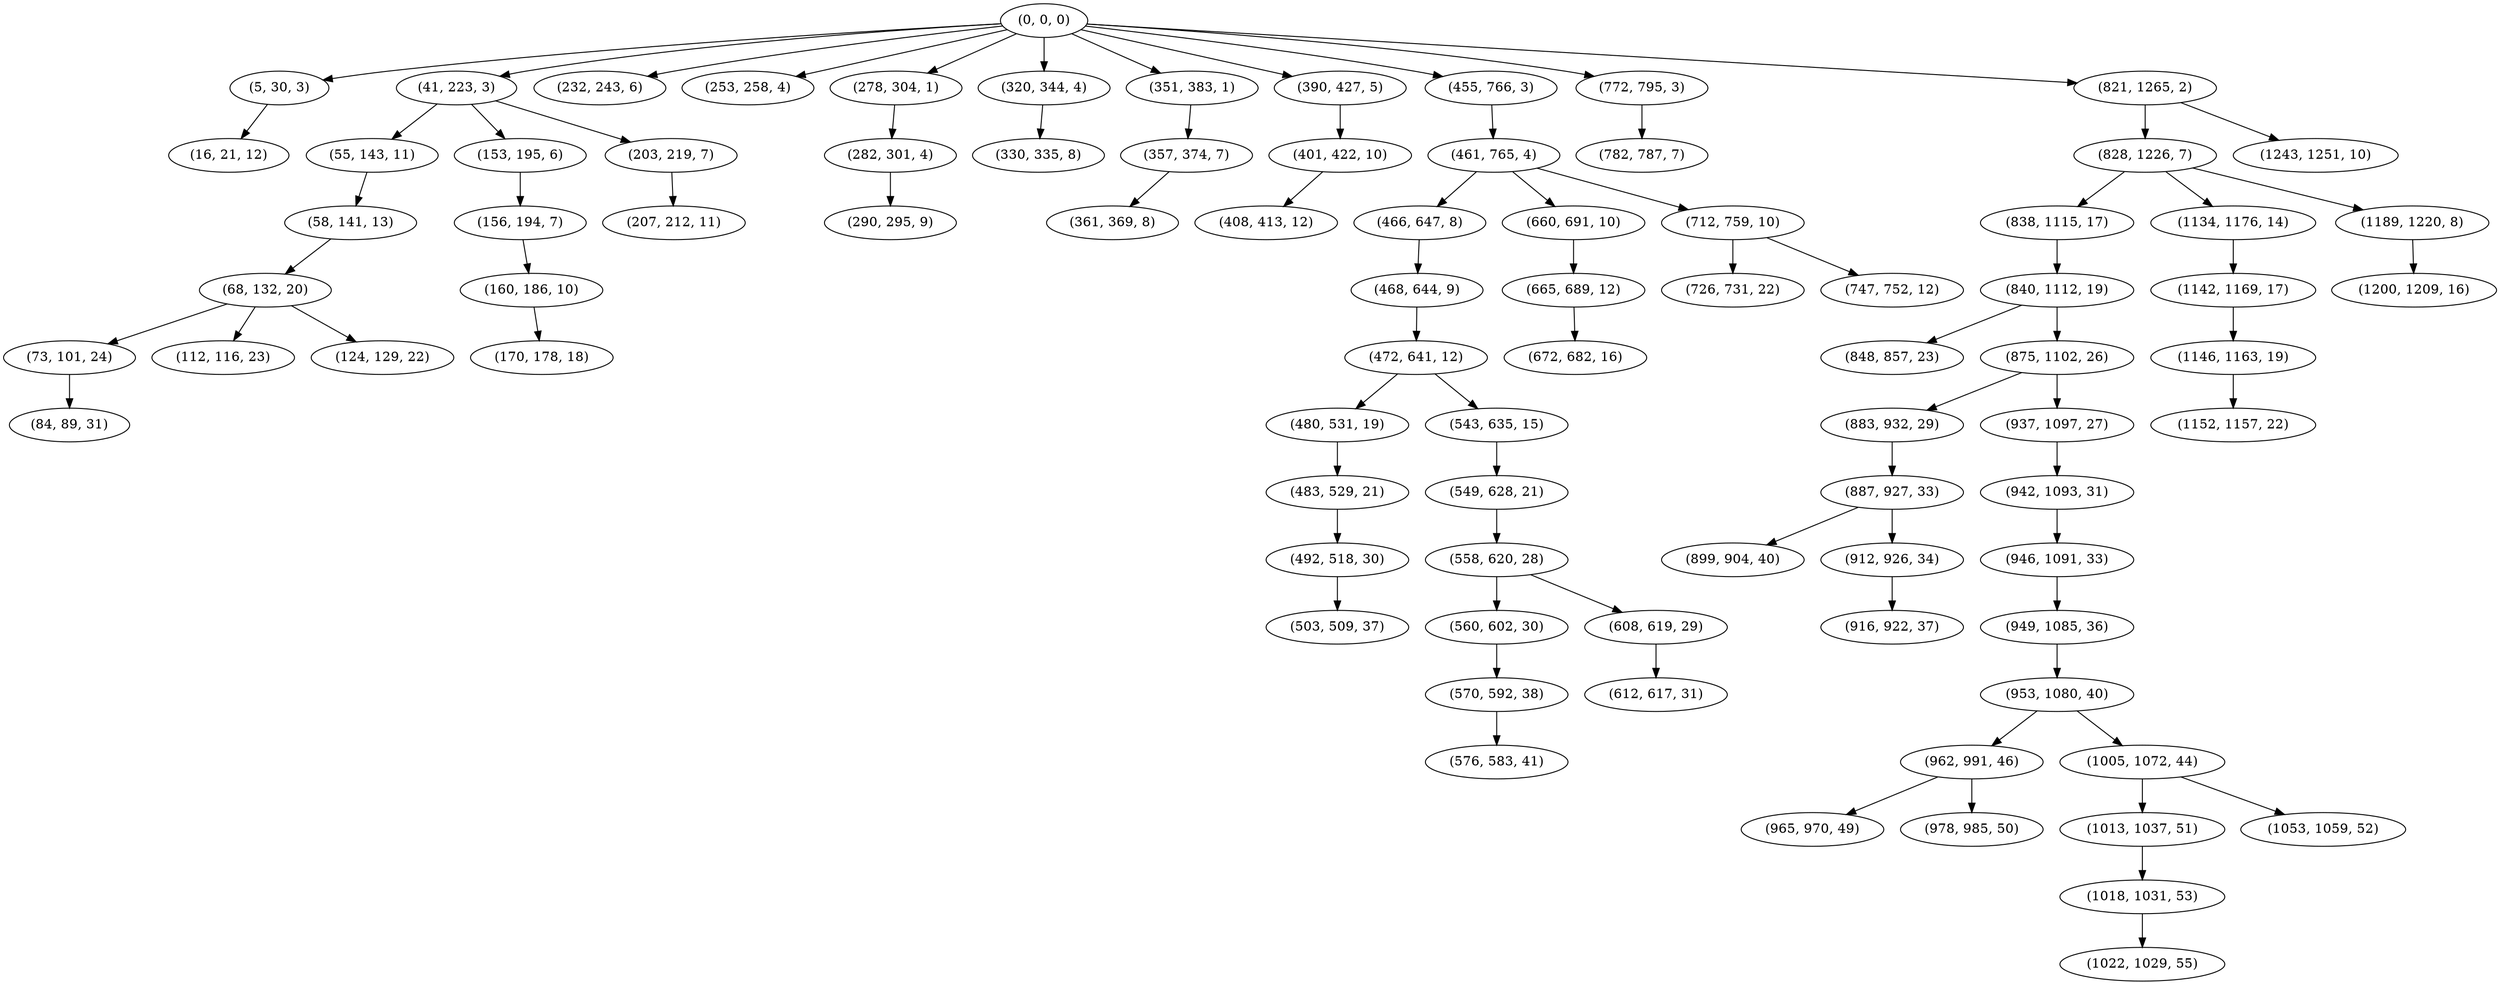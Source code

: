 digraph tree {
    "(0, 0, 0)";
    "(5, 30, 3)";
    "(16, 21, 12)";
    "(41, 223, 3)";
    "(55, 143, 11)";
    "(58, 141, 13)";
    "(68, 132, 20)";
    "(73, 101, 24)";
    "(84, 89, 31)";
    "(112, 116, 23)";
    "(124, 129, 22)";
    "(153, 195, 6)";
    "(156, 194, 7)";
    "(160, 186, 10)";
    "(170, 178, 18)";
    "(203, 219, 7)";
    "(207, 212, 11)";
    "(232, 243, 6)";
    "(253, 258, 4)";
    "(278, 304, 1)";
    "(282, 301, 4)";
    "(290, 295, 9)";
    "(320, 344, 4)";
    "(330, 335, 8)";
    "(351, 383, 1)";
    "(357, 374, 7)";
    "(361, 369, 8)";
    "(390, 427, 5)";
    "(401, 422, 10)";
    "(408, 413, 12)";
    "(455, 766, 3)";
    "(461, 765, 4)";
    "(466, 647, 8)";
    "(468, 644, 9)";
    "(472, 641, 12)";
    "(480, 531, 19)";
    "(483, 529, 21)";
    "(492, 518, 30)";
    "(503, 509, 37)";
    "(543, 635, 15)";
    "(549, 628, 21)";
    "(558, 620, 28)";
    "(560, 602, 30)";
    "(570, 592, 38)";
    "(576, 583, 41)";
    "(608, 619, 29)";
    "(612, 617, 31)";
    "(660, 691, 10)";
    "(665, 689, 12)";
    "(672, 682, 16)";
    "(712, 759, 10)";
    "(726, 731, 22)";
    "(747, 752, 12)";
    "(772, 795, 3)";
    "(782, 787, 7)";
    "(821, 1265, 2)";
    "(828, 1226, 7)";
    "(838, 1115, 17)";
    "(840, 1112, 19)";
    "(848, 857, 23)";
    "(875, 1102, 26)";
    "(883, 932, 29)";
    "(887, 927, 33)";
    "(899, 904, 40)";
    "(912, 926, 34)";
    "(916, 922, 37)";
    "(937, 1097, 27)";
    "(942, 1093, 31)";
    "(946, 1091, 33)";
    "(949, 1085, 36)";
    "(953, 1080, 40)";
    "(962, 991, 46)";
    "(965, 970, 49)";
    "(978, 985, 50)";
    "(1005, 1072, 44)";
    "(1013, 1037, 51)";
    "(1018, 1031, 53)";
    "(1022, 1029, 55)";
    "(1053, 1059, 52)";
    "(1134, 1176, 14)";
    "(1142, 1169, 17)";
    "(1146, 1163, 19)";
    "(1152, 1157, 22)";
    "(1189, 1220, 8)";
    "(1200, 1209, 16)";
    "(1243, 1251, 10)";
    "(0, 0, 0)" -> "(5, 30, 3)";
    "(0, 0, 0)" -> "(41, 223, 3)";
    "(0, 0, 0)" -> "(232, 243, 6)";
    "(0, 0, 0)" -> "(253, 258, 4)";
    "(0, 0, 0)" -> "(278, 304, 1)";
    "(0, 0, 0)" -> "(320, 344, 4)";
    "(0, 0, 0)" -> "(351, 383, 1)";
    "(0, 0, 0)" -> "(390, 427, 5)";
    "(0, 0, 0)" -> "(455, 766, 3)";
    "(0, 0, 0)" -> "(772, 795, 3)";
    "(0, 0, 0)" -> "(821, 1265, 2)";
    "(5, 30, 3)" -> "(16, 21, 12)";
    "(41, 223, 3)" -> "(55, 143, 11)";
    "(41, 223, 3)" -> "(153, 195, 6)";
    "(41, 223, 3)" -> "(203, 219, 7)";
    "(55, 143, 11)" -> "(58, 141, 13)";
    "(58, 141, 13)" -> "(68, 132, 20)";
    "(68, 132, 20)" -> "(73, 101, 24)";
    "(68, 132, 20)" -> "(112, 116, 23)";
    "(68, 132, 20)" -> "(124, 129, 22)";
    "(73, 101, 24)" -> "(84, 89, 31)";
    "(153, 195, 6)" -> "(156, 194, 7)";
    "(156, 194, 7)" -> "(160, 186, 10)";
    "(160, 186, 10)" -> "(170, 178, 18)";
    "(203, 219, 7)" -> "(207, 212, 11)";
    "(278, 304, 1)" -> "(282, 301, 4)";
    "(282, 301, 4)" -> "(290, 295, 9)";
    "(320, 344, 4)" -> "(330, 335, 8)";
    "(351, 383, 1)" -> "(357, 374, 7)";
    "(357, 374, 7)" -> "(361, 369, 8)";
    "(390, 427, 5)" -> "(401, 422, 10)";
    "(401, 422, 10)" -> "(408, 413, 12)";
    "(455, 766, 3)" -> "(461, 765, 4)";
    "(461, 765, 4)" -> "(466, 647, 8)";
    "(461, 765, 4)" -> "(660, 691, 10)";
    "(461, 765, 4)" -> "(712, 759, 10)";
    "(466, 647, 8)" -> "(468, 644, 9)";
    "(468, 644, 9)" -> "(472, 641, 12)";
    "(472, 641, 12)" -> "(480, 531, 19)";
    "(472, 641, 12)" -> "(543, 635, 15)";
    "(480, 531, 19)" -> "(483, 529, 21)";
    "(483, 529, 21)" -> "(492, 518, 30)";
    "(492, 518, 30)" -> "(503, 509, 37)";
    "(543, 635, 15)" -> "(549, 628, 21)";
    "(549, 628, 21)" -> "(558, 620, 28)";
    "(558, 620, 28)" -> "(560, 602, 30)";
    "(558, 620, 28)" -> "(608, 619, 29)";
    "(560, 602, 30)" -> "(570, 592, 38)";
    "(570, 592, 38)" -> "(576, 583, 41)";
    "(608, 619, 29)" -> "(612, 617, 31)";
    "(660, 691, 10)" -> "(665, 689, 12)";
    "(665, 689, 12)" -> "(672, 682, 16)";
    "(712, 759, 10)" -> "(726, 731, 22)";
    "(712, 759, 10)" -> "(747, 752, 12)";
    "(772, 795, 3)" -> "(782, 787, 7)";
    "(821, 1265, 2)" -> "(828, 1226, 7)";
    "(821, 1265, 2)" -> "(1243, 1251, 10)";
    "(828, 1226, 7)" -> "(838, 1115, 17)";
    "(828, 1226, 7)" -> "(1134, 1176, 14)";
    "(828, 1226, 7)" -> "(1189, 1220, 8)";
    "(838, 1115, 17)" -> "(840, 1112, 19)";
    "(840, 1112, 19)" -> "(848, 857, 23)";
    "(840, 1112, 19)" -> "(875, 1102, 26)";
    "(875, 1102, 26)" -> "(883, 932, 29)";
    "(875, 1102, 26)" -> "(937, 1097, 27)";
    "(883, 932, 29)" -> "(887, 927, 33)";
    "(887, 927, 33)" -> "(899, 904, 40)";
    "(887, 927, 33)" -> "(912, 926, 34)";
    "(912, 926, 34)" -> "(916, 922, 37)";
    "(937, 1097, 27)" -> "(942, 1093, 31)";
    "(942, 1093, 31)" -> "(946, 1091, 33)";
    "(946, 1091, 33)" -> "(949, 1085, 36)";
    "(949, 1085, 36)" -> "(953, 1080, 40)";
    "(953, 1080, 40)" -> "(962, 991, 46)";
    "(953, 1080, 40)" -> "(1005, 1072, 44)";
    "(962, 991, 46)" -> "(965, 970, 49)";
    "(962, 991, 46)" -> "(978, 985, 50)";
    "(1005, 1072, 44)" -> "(1013, 1037, 51)";
    "(1005, 1072, 44)" -> "(1053, 1059, 52)";
    "(1013, 1037, 51)" -> "(1018, 1031, 53)";
    "(1018, 1031, 53)" -> "(1022, 1029, 55)";
    "(1134, 1176, 14)" -> "(1142, 1169, 17)";
    "(1142, 1169, 17)" -> "(1146, 1163, 19)";
    "(1146, 1163, 19)" -> "(1152, 1157, 22)";
    "(1189, 1220, 8)" -> "(1200, 1209, 16)";
}
